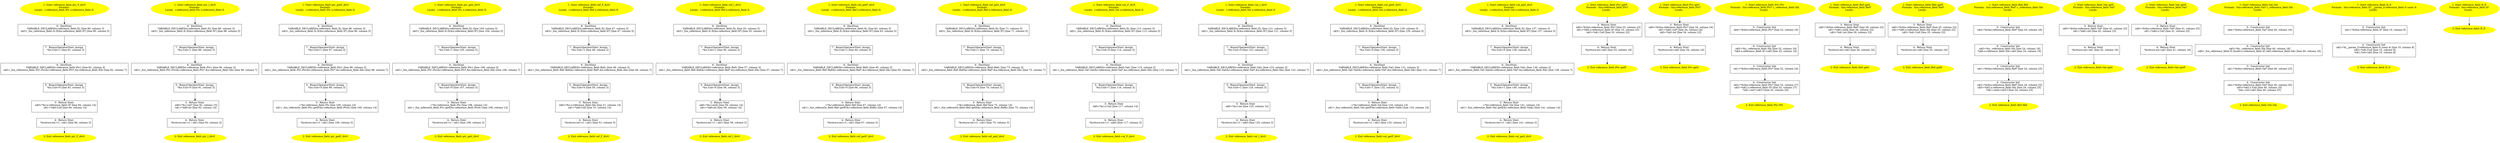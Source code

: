 /* @generated */
digraph cfg {
"ptr_F_div0#reference_field#14005768761742554773.fa7bac24d70ab0b747e7fb5360157c5f_1" [label="1: Start reference_field::ptr_F_div0\nFormals: \nLocals:  r:reference_field::Ptr x:reference_field::X \n  " color=yellow style=filled]
	

	 "ptr_F_div0#reference_field#14005768761742554773.fa7bac24d70ab0b747e7fb5360157c5f_1" -> "ptr_F_div0#reference_field#14005768761742554773.fa7bac24d70ab0b747e7fb5360157c5f_8" ;
"ptr_F_div0#reference_field#14005768761742554773.fa7bac24d70ab0b747e7fb5360157c5f_2" [label="2: Exit reference_field::ptr_F_div0 \n  " color=yellow style=filled]
	

"ptr_F_div0#reference_field#14005768761742554773.fa7bac24d70ab0b747e7fb5360157c5f_3" [label="3:  Return Stmt \n   n$0=*&r.x:reference_field::X* [line 84, column 14]\n  n$1=*n$0.f:int [line 84, column 14]\n " shape="box"]
	

	 "ptr_F_div0#reference_field#14005768761742554773.fa7bac24d70ab0b747e7fb5360157c5f_3" -> "ptr_F_div0#reference_field#14005768761742554773.fa7bac24d70ab0b747e7fb5360157c5f_4" ;
"ptr_F_div0#reference_field#14005768761742554773.fa7bac24d70ab0b747e7fb5360157c5f_4" [label="4:  Return Stmt \n   *&return:int=(1 / n$1) [line 84, column 3]\n " shape="box"]
	

	 "ptr_F_div0#reference_field#14005768761742554773.fa7bac24d70ab0b747e7fb5360157c5f_4" -> "ptr_F_div0#reference_field#14005768761742554773.fa7bac24d70ab0b747e7fb5360157c5f_2" ;
"ptr_F_div0#reference_field#14005768761742554773.fa7bac24d70ab0b747e7fb5360157c5f_5" [label="5:  BinaryOperatorStmt: Assign \n   *&x.f:int=0 [line 83, column 3]\n " shape="box"]
	

	 "ptr_F_div0#reference_field#14005768761742554773.fa7bac24d70ab0b747e7fb5360157c5f_5" -> "ptr_F_div0#reference_field#14005768761742554773.fa7bac24d70ab0b747e7fb5360157c5f_3" ;
"ptr_F_div0#reference_field#14005768761742554773.fa7bac24d70ab0b747e7fb5360157c5f_6" [label="6:  DeclStmt \n   VARIABLE_DECLARED(r:reference_field::Ptr); [line 82, column 3]\n  n$2=_fun_reference_field::Ptr::Ptr(&r:reference_field::Ptr*,&x:reference_field::X&) [line 82, column 7]\n " shape="box"]
	

	 "ptr_F_div0#reference_field#14005768761742554773.fa7bac24d70ab0b747e7fb5360157c5f_6" -> "ptr_F_div0#reference_field#14005768761742554773.fa7bac24d70ab0b747e7fb5360157c5f_5" ;
"ptr_F_div0#reference_field#14005768761742554773.fa7bac24d70ab0b747e7fb5360157c5f_7" [label="7:  BinaryOperatorStmt: Assign \n   *&x.f:int=1 [line 81, column 3]\n " shape="box"]
	

	 "ptr_F_div0#reference_field#14005768761742554773.fa7bac24d70ab0b747e7fb5360157c5f_7" -> "ptr_F_div0#reference_field#14005768761742554773.fa7bac24d70ab0b747e7fb5360157c5f_6" ;
"ptr_F_div0#reference_field#14005768761742554773.fa7bac24d70ab0b747e7fb5360157c5f_8" [label="8:  DeclStmt \n   VARIABLE_DECLARED(x:reference_field::X); [line 80, column 3]\n  n$3=_fun_reference_field::X::X(&x:reference_field::X*) [line 80, column 5]\n " shape="box"]
	

	 "ptr_F_div0#reference_field#14005768761742554773.fa7bac24d70ab0b747e7fb5360157c5f_8" -> "ptr_F_div0#reference_field#14005768761742554773.fa7bac24d70ab0b747e7fb5360157c5f_7" ;
"ptr_I_div0#reference_field#18255668366877010738.5b1f39b2d5e2810cbdbf96621d88c2d0_1" [label="1: Start reference_field::ptr_I_div0\nFormals: \nLocals:  r:reference_field::Ptr x:reference_field::X \n  " color=yellow style=filled]
	

	 "ptr_I_div0#reference_field#18255668366877010738.5b1f39b2d5e2810cbdbf96621d88c2d0_1" -> "ptr_I_div0#reference_field#18255668366877010738.5b1f39b2d5e2810cbdbf96621d88c2d0_8" ;
"ptr_I_div0#reference_field#18255668366877010738.5b1f39b2d5e2810cbdbf96621d88c2d0_2" [label="2: Exit reference_field::ptr_I_div0 \n  " color=yellow style=filled]
	

"ptr_I_div0#reference_field#18255668366877010738.5b1f39b2d5e2810cbdbf96621d88c2d0_3" [label="3:  Return Stmt \n   n$0=*&r.i:int* [line 92, column 15]\n  n$1=*n$0:int [line 92, column 14]\n " shape="box"]
	

	 "ptr_I_div0#reference_field#18255668366877010738.5b1f39b2d5e2810cbdbf96621d88c2d0_3" -> "ptr_I_div0#reference_field#18255668366877010738.5b1f39b2d5e2810cbdbf96621d88c2d0_4" ;
"ptr_I_div0#reference_field#18255668366877010738.5b1f39b2d5e2810cbdbf96621d88c2d0_4" [label="4:  Return Stmt \n   *&return:int=(1 / n$1) [line 92, column 3]\n " shape="box"]
	

	 "ptr_I_div0#reference_field#18255668366877010738.5b1f39b2d5e2810cbdbf96621d88c2d0_4" -> "ptr_I_div0#reference_field#18255668366877010738.5b1f39b2d5e2810cbdbf96621d88c2d0_2" ;
"ptr_I_div0#reference_field#18255668366877010738.5b1f39b2d5e2810cbdbf96621d88c2d0_5" [label="5:  BinaryOperatorStmt: Assign \n   *&x.f:int=0 [line 91, column 3]\n " shape="box"]
	

	 "ptr_I_div0#reference_field#18255668366877010738.5b1f39b2d5e2810cbdbf96621d88c2d0_5" -> "ptr_I_div0#reference_field#18255668366877010738.5b1f39b2d5e2810cbdbf96621d88c2d0_3" ;
"ptr_I_div0#reference_field#18255668366877010738.5b1f39b2d5e2810cbdbf96621d88c2d0_6" [label="6:  DeclStmt \n   VARIABLE_DECLARED(r:reference_field::Ptr); [line 90, column 3]\n  n$2=_fun_reference_field::Ptr::Ptr(&r:reference_field::Ptr*,&x:reference_field::X&) [line 90, column 7]\n " shape="box"]
	

	 "ptr_I_div0#reference_field#18255668366877010738.5b1f39b2d5e2810cbdbf96621d88c2d0_6" -> "ptr_I_div0#reference_field#18255668366877010738.5b1f39b2d5e2810cbdbf96621d88c2d0_5" ;
"ptr_I_div0#reference_field#18255668366877010738.5b1f39b2d5e2810cbdbf96621d88c2d0_7" [label="7:  BinaryOperatorStmt: Assign \n   *&x.f:int=1 [line 89, column 3]\n " shape="box"]
	

	 "ptr_I_div0#reference_field#18255668366877010738.5b1f39b2d5e2810cbdbf96621d88c2d0_7" -> "ptr_I_div0#reference_field#18255668366877010738.5b1f39b2d5e2810cbdbf96621d88c2d0_6" ;
"ptr_I_div0#reference_field#18255668366877010738.5b1f39b2d5e2810cbdbf96621d88c2d0_8" [label="8:  DeclStmt \n   VARIABLE_DECLARED(x:reference_field::X); [line 88, column 3]\n  n$3=_fun_reference_field::X::X(&x:reference_field::X*) [line 88, column 5]\n " shape="box"]
	

	 "ptr_I_div0#reference_field#18255668366877010738.5b1f39b2d5e2810cbdbf96621d88c2d0_8" -> "ptr_I_div0#reference_field#18255668366877010738.5b1f39b2d5e2810cbdbf96621d88c2d0_7" ;
"ptr_getF_div0#reference_field#3337646019334387234.41e241b3e1d6a6f7c629a1c6ca69cf07_1" [label="1: Start reference_field::ptr_getF_div0\nFormals: \nLocals:  r:reference_field::Ptr x:reference_field::X \n  " color=yellow style=filled]
	

	 "ptr_getF_div0#reference_field#3337646019334387234.41e241b3e1d6a6f7c629a1c6ca69cf07_1" -> "ptr_getF_div0#reference_field#3337646019334387234.41e241b3e1d6a6f7c629a1c6ca69cf07_8" ;
"ptr_getF_div0#reference_field#3337646019334387234.41e241b3e1d6a6f7c629a1c6ca69cf07_2" [label="2: Exit reference_field::ptr_getF_div0 \n  " color=yellow style=filled]
	

"ptr_getF_div0#reference_field#3337646019334387234.41e241b3e1d6a6f7c629a1c6ca69cf07_3" [label="3:  Return Stmt \n   _=*&r:reference_field::Ptr [line 100, column 14]\n  n$1=_fun_reference_field::Ptr::getF(&r:reference_field::Ptr&) [line 100, column 14]\n " shape="box"]
	

	 "ptr_getF_div0#reference_field#3337646019334387234.41e241b3e1d6a6f7c629a1c6ca69cf07_3" -> "ptr_getF_div0#reference_field#3337646019334387234.41e241b3e1d6a6f7c629a1c6ca69cf07_4" ;
"ptr_getF_div0#reference_field#3337646019334387234.41e241b3e1d6a6f7c629a1c6ca69cf07_4" [label="4:  Return Stmt \n   *&return:int=(1 / n$1) [line 100, column 3]\n " shape="box"]
	

	 "ptr_getF_div0#reference_field#3337646019334387234.41e241b3e1d6a6f7c629a1c6ca69cf07_4" -> "ptr_getF_div0#reference_field#3337646019334387234.41e241b3e1d6a6f7c629a1c6ca69cf07_2" ;
"ptr_getF_div0#reference_field#3337646019334387234.41e241b3e1d6a6f7c629a1c6ca69cf07_5" [label="5:  BinaryOperatorStmt: Assign \n   *&x.f:int=0 [line 99, column 3]\n " shape="box"]
	

	 "ptr_getF_div0#reference_field#3337646019334387234.41e241b3e1d6a6f7c629a1c6ca69cf07_5" -> "ptr_getF_div0#reference_field#3337646019334387234.41e241b3e1d6a6f7c629a1c6ca69cf07_3" ;
"ptr_getF_div0#reference_field#3337646019334387234.41e241b3e1d6a6f7c629a1c6ca69cf07_6" [label="6:  DeclStmt \n   VARIABLE_DECLARED(r:reference_field::Ptr); [line 98, column 3]\n  n$2=_fun_reference_field::Ptr::Ptr(&r:reference_field::Ptr*,&x:reference_field::X&) [line 98, column 7]\n " shape="box"]
	

	 "ptr_getF_div0#reference_field#3337646019334387234.41e241b3e1d6a6f7c629a1c6ca69cf07_6" -> "ptr_getF_div0#reference_field#3337646019334387234.41e241b3e1d6a6f7c629a1c6ca69cf07_5" ;
"ptr_getF_div0#reference_field#3337646019334387234.41e241b3e1d6a6f7c629a1c6ca69cf07_7" [label="7:  BinaryOperatorStmt: Assign \n   *&x.f:int=1 [line 97, column 3]\n " shape="box"]
	

	 "ptr_getF_div0#reference_field#3337646019334387234.41e241b3e1d6a6f7c629a1c6ca69cf07_7" -> "ptr_getF_div0#reference_field#3337646019334387234.41e241b3e1d6a6f7c629a1c6ca69cf07_6" ;
"ptr_getF_div0#reference_field#3337646019334387234.41e241b3e1d6a6f7c629a1c6ca69cf07_8" [label="8:  DeclStmt \n   VARIABLE_DECLARED(x:reference_field::X); [line 96, column 3]\n  n$3=_fun_reference_field::X::X(&x:reference_field::X*) [line 96, column 5]\n " shape="box"]
	

	 "ptr_getF_div0#reference_field#3337646019334387234.41e241b3e1d6a6f7c629a1c6ca69cf07_8" -> "ptr_getF_div0#reference_field#3337646019334387234.41e241b3e1d6a6f7c629a1c6ca69cf07_7" ;
"ptr_getI_div0#reference_field#2818660867908728453.99667cea541002986498839338031f13_1" [label="1: Start reference_field::ptr_getI_div0\nFormals: \nLocals:  r:reference_field::Ptr x:reference_field::X \n  " color=yellow style=filled]
	

	 "ptr_getI_div0#reference_field#2818660867908728453.99667cea541002986498839338031f13_1" -> "ptr_getI_div0#reference_field#2818660867908728453.99667cea541002986498839338031f13_8" ;
"ptr_getI_div0#reference_field#2818660867908728453.99667cea541002986498839338031f13_2" [label="2: Exit reference_field::ptr_getI_div0 \n  " color=yellow style=filled]
	

"ptr_getI_div0#reference_field#2818660867908728453.99667cea541002986498839338031f13_3" [label="3:  Return Stmt \n   _=*&r:reference_field::Ptr [line 108, column 14]\n  n$1=_fun_reference_field::Ptr::getI(&r:reference_field::Ptr&) [line 108, column 14]\n " shape="box"]
	

	 "ptr_getI_div0#reference_field#2818660867908728453.99667cea541002986498839338031f13_3" -> "ptr_getI_div0#reference_field#2818660867908728453.99667cea541002986498839338031f13_4" ;
"ptr_getI_div0#reference_field#2818660867908728453.99667cea541002986498839338031f13_4" [label="4:  Return Stmt \n   *&return:int=(1 / n$1) [line 108, column 3]\n " shape="box"]
	

	 "ptr_getI_div0#reference_field#2818660867908728453.99667cea541002986498839338031f13_4" -> "ptr_getI_div0#reference_field#2818660867908728453.99667cea541002986498839338031f13_2" ;
"ptr_getI_div0#reference_field#2818660867908728453.99667cea541002986498839338031f13_5" [label="5:  BinaryOperatorStmt: Assign \n   *&x.f:int=0 [line 107, column 3]\n " shape="box"]
	

	 "ptr_getI_div0#reference_field#2818660867908728453.99667cea541002986498839338031f13_5" -> "ptr_getI_div0#reference_field#2818660867908728453.99667cea541002986498839338031f13_3" ;
"ptr_getI_div0#reference_field#2818660867908728453.99667cea541002986498839338031f13_6" [label="6:  DeclStmt \n   VARIABLE_DECLARED(r:reference_field::Ptr); [line 106, column 3]\n  n$2=_fun_reference_field::Ptr::Ptr(&r:reference_field::Ptr*,&x:reference_field::X&) [line 106, column 7]\n " shape="box"]
	

	 "ptr_getI_div0#reference_field#2818660867908728453.99667cea541002986498839338031f13_6" -> "ptr_getI_div0#reference_field#2818660867908728453.99667cea541002986498839338031f13_5" ;
"ptr_getI_div0#reference_field#2818660867908728453.99667cea541002986498839338031f13_7" [label="7:  BinaryOperatorStmt: Assign \n   *&x.f:int=1 [line 105, column 3]\n " shape="box"]
	

	 "ptr_getI_div0#reference_field#2818660867908728453.99667cea541002986498839338031f13_7" -> "ptr_getI_div0#reference_field#2818660867908728453.99667cea541002986498839338031f13_6" ;
"ptr_getI_div0#reference_field#2818660867908728453.99667cea541002986498839338031f13_8" [label="8:  DeclStmt \n   VARIABLE_DECLARED(x:reference_field::X); [line 104, column 3]\n  n$3=_fun_reference_field::X::X(&x:reference_field::X*) [line 104, column 5]\n " shape="box"]
	

	 "ptr_getI_div0#reference_field#2818660867908728453.99667cea541002986498839338031f13_8" -> "ptr_getI_div0#reference_field#2818660867908728453.99667cea541002986498839338031f13_7" ;
"ref_F_div0#reference_field#11041134718140208132.6e58f8c7050613499e915a7d12b0f081_1" [label="1: Start reference_field::ref_F_div0\nFormals: \nLocals:  r:reference_field::Ref x:reference_field::X \n  " color=yellow style=filled]
	

	 "ref_F_div0#reference_field#11041134718140208132.6e58f8c7050613499e915a7d12b0f081_1" -> "ref_F_div0#reference_field#11041134718140208132.6e58f8c7050613499e915a7d12b0f081_8" ;
"ref_F_div0#reference_field#11041134718140208132.6e58f8c7050613499e915a7d12b0f081_2" [label="2: Exit reference_field::ref_F_div0 \n  " color=yellow style=filled]
	

"ref_F_div0#reference_field#11041134718140208132.6e58f8c7050613499e915a7d12b0f081_3" [label="3:  Return Stmt \n   n$0=*&r.x:reference_field::X& [line 51, column 14]\n  n$1=*n$0.f:int [line 51, column 14]\n " shape="box"]
	

	 "ref_F_div0#reference_field#11041134718140208132.6e58f8c7050613499e915a7d12b0f081_3" -> "ref_F_div0#reference_field#11041134718140208132.6e58f8c7050613499e915a7d12b0f081_4" ;
"ref_F_div0#reference_field#11041134718140208132.6e58f8c7050613499e915a7d12b0f081_4" [label="4:  Return Stmt \n   *&return:int=(1 / n$1) [line 51, column 3]\n " shape="box"]
	

	 "ref_F_div0#reference_field#11041134718140208132.6e58f8c7050613499e915a7d12b0f081_4" -> "ref_F_div0#reference_field#11041134718140208132.6e58f8c7050613499e915a7d12b0f081_2" ;
"ref_F_div0#reference_field#11041134718140208132.6e58f8c7050613499e915a7d12b0f081_5" [label="5:  BinaryOperatorStmt: Assign \n   *&x.f:int=0 [line 50, column 3]\n " shape="box"]
	

	 "ref_F_div0#reference_field#11041134718140208132.6e58f8c7050613499e915a7d12b0f081_5" -> "ref_F_div0#reference_field#11041134718140208132.6e58f8c7050613499e915a7d12b0f081_3" ;
"ref_F_div0#reference_field#11041134718140208132.6e58f8c7050613499e915a7d12b0f081_6" [label="6:  DeclStmt \n   VARIABLE_DECLARED(r:reference_field::Ref); [line 49, column 3]\n  n$2=_fun_reference_field::Ref::Ref(&r:reference_field::Ref*,&x:reference_field::X&) [line 49, column 7]\n " shape="box"]
	

	 "ref_F_div0#reference_field#11041134718140208132.6e58f8c7050613499e915a7d12b0f081_6" -> "ref_F_div0#reference_field#11041134718140208132.6e58f8c7050613499e915a7d12b0f081_5" ;
"ref_F_div0#reference_field#11041134718140208132.6e58f8c7050613499e915a7d12b0f081_7" [label="7:  BinaryOperatorStmt: Assign \n   *&x.f:int=1 [line 48, column 3]\n " shape="box"]
	

	 "ref_F_div0#reference_field#11041134718140208132.6e58f8c7050613499e915a7d12b0f081_7" -> "ref_F_div0#reference_field#11041134718140208132.6e58f8c7050613499e915a7d12b0f081_6" ;
"ref_F_div0#reference_field#11041134718140208132.6e58f8c7050613499e915a7d12b0f081_8" [label="8:  DeclStmt \n   VARIABLE_DECLARED(x:reference_field::X); [line 47, column 3]\n  n$3=_fun_reference_field::X::X(&x:reference_field::X*) [line 47, column 5]\n " shape="box"]
	

	 "ref_F_div0#reference_field#11041134718140208132.6e58f8c7050613499e915a7d12b0f081_8" -> "ref_F_div0#reference_field#11041134718140208132.6e58f8c7050613499e915a7d12b0f081_7" ;
"ref_I_div0#reference_field#12578013844532400739.b911fdef1ca9c73b658bff3d5d964b9b_1" [label="1: Start reference_field::ref_I_div0\nFormals: \nLocals:  r:reference_field::Ref x:reference_field::X \n  " color=yellow style=filled]
	

	 "ref_I_div0#reference_field#12578013844532400739.b911fdef1ca9c73b658bff3d5d964b9b_1" -> "ref_I_div0#reference_field#12578013844532400739.b911fdef1ca9c73b658bff3d5d964b9b_8" ;
"ref_I_div0#reference_field#12578013844532400739.b911fdef1ca9c73b658bff3d5d964b9b_2" [label="2: Exit reference_field::ref_I_div0 \n  " color=yellow style=filled]
	

"ref_I_div0#reference_field#12578013844532400739.b911fdef1ca9c73b658bff3d5d964b9b_3" [label="3:  Return Stmt \n   n$0=*&r.i:int& [line 59, column 14]\n  n$1=*n$0:int [line 59, column 14]\n " shape="box"]
	

	 "ref_I_div0#reference_field#12578013844532400739.b911fdef1ca9c73b658bff3d5d964b9b_3" -> "ref_I_div0#reference_field#12578013844532400739.b911fdef1ca9c73b658bff3d5d964b9b_4" ;
"ref_I_div0#reference_field#12578013844532400739.b911fdef1ca9c73b658bff3d5d964b9b_4" [label="4:  Return Stmt \n   *&return:int=(1 / n$1) [line 59, column 3]\n " shape="box"]
	

	 "ref_I_div0#reference_field#12578013844532400739.b911fdef1ca9c73b658bff3d5d964b9b_4" -> "ref_I_div0#reference_field#12578013844532400739.b911fdef1ca9c73b658bff3d5d964b9b_2" ;
"ref_I_div0#reference_field#12578013844532400739.b911fdef1ca9c73b658bff3d5d964b9b_5" [label="5:  BinaryOperatorStmt: Assign \n   *&x.f:int=0 [line 58, column 3]\n " shape="box"]
	

	 "ref_I_div0#reference_field#12578013844532400739.b911fdef1ca9c73b658bff3d5d964b9b_5" -> "ref_I_div0#reference_field#12578013844532400739.b911fdef1ca9c73b658bff3d5d964b9b_3" ;
"ref_I_div0#reference_field#12578013844532400739.b911fdef1ca9c73b658bff3d5d964b9b_6" [label="6:  DeclStmt \n   VARIABLE_DECLARED(r:reference_field::Ref); [line 57, column 3]\n  n$2=_fun_reference_field::Ref::Ref(&r:reference_field::Ref*,&x:reference_field::X&) [line 57, column 7]\n " shape="box"]
	

	 "ref_I_div0#reference_field#12578013844532400739.b911fdef1ca9c73b658bff3d5d964b9b_6" -> "ref_I_div0#reference_field#12578013844532400739.b911fdef1ca9c73b658bff3d5d964b9b_5" ;
"ref_I_div0#reference_field#12578013844532400739.b911fdef1ca9c73b658bff3d5d964b9b_7" [label="7:  BinaryOperatorStmt: Assign \n   *&x.f:int=1 [line 56, column 3]\n " shape="box"]
	

	 "ref_I_div0#reference_field#12578013844532400739.b911fdef1ca9c73b658bff3d5d964b9b_7" -> "ref_I_div0#reference_field#12578013844532400739.b911fdef1ca9c73b658bff3d5d964b9b_6" ;
"ref_I_div0#reference_field#12578013844532400739.b911fdef1ca9c73b658bff3d5d964b9b_8" [label="8:  DeclStmt \n   VARIABLE_DECLARED(x:reference_field::X); [line 55, column 3]\n  n$3=_fun_reference_field::X::X(&x:reference_field::X*) [line 55, column 5]\n " shape="box"]
	

	 "ref_I_div0#reference_field#12578013844532400739.b911fdef1ca9c73b658bff3d5d964b9b_8" -> "ref_I_div0#reference_field#12578013844532400739.b911fdef1ca9c73b658bff3d5d964b9b_7" ;
"ref_getF_div0#reference_field#2481930918988851369.2dc7181f26bf9bad7c2f06846f4d7ec4_1" [label="1: Start reference_field::ref_getF_div0\nFormals: \nLocals:  r:reference_field::Ref x:reference_field::X \n  " color=yellow style=filled]
	

	 "ref_getF_div0#reference_field#2481930918988851369.2dc7181f26bf9bad7c2f06846f4d7ec4_1" -> "ref_getF_div0#reference_field#2481930918988851369.2dc7181f26bf9bad7c2f06846f4d7ec4_8" ;
"ref_getF_div0#reference_field#2481930918988851369.2dc7181f26bf9bad7c2f06846f4d7ec4_2" [label="2: Exit reference_field::ref_getF_div0 \n  " color=yellow style=filled]
	

"ref_getF_div0#reference_field#2481930918988851369.2dc7181f26bf9bad7c2f06846f4d7ec4_3" [label="3:  Return Stmt \n   _=*&r:reference_field::Ref [line 67, column 14]\n  n$1=_fun_reference_field::Ref::getF(&r:reference_field::Ref&) [line 67, column 14]\n " shape="box"]
	

	 "ref_getF_div0#reference_field#2481930918988851369.2dc7181f26bf9bad7c2f06846f4d7ec4_3" -> "ref_getF_div0#reference_field#2481930918988851369.2dc7181f26bf9bad7c2f06846f4d7ec4_4" ;
"ref_getF_div0#reference_field#2481930918988851369.2dc7181f26bf9bad7c2f06846f4d7ec4_4" [label="4:  Return Stmt \n   *&return:int=(1 / n$1) [line 67, column 3]\n " shape="box"]
	

	 "ref_getF_div0#reference_field#2481930918988851369.2dc7181f26bf9bad7c2f06846f4d7ec4_4" -> "ref_getF_div0#reference_field#2481930918988851369.2dc7181f26bf9bad7c2f06846f4d7ec4_2" ;
"ref_getF_div0#reference_field#2481930918988851369.2dc7181f26bf9bad7c2f06846f4d7ec4_5" [label="5:  BinaryOperatorStmt: Assign \n   *&x.f:int=0 [line 66, column 3]\n " shape="box"]
	

	 "ref_getF_div0#reference_field#2481930918988851369.2dc7181f26bf9bad7c2f06846f4d7ec4_5" -> "ref_getF_div0#reference_field#2481930918988851369.2dc7181f26bf9bad7c2f06846f4d7ec4_3" ;
"ref_getF_div0#reference_field#2481930918988851369.2dc7181f26bf9bad7c2f06846f4d7ec4_6" [label="6:  DeclStmt \n   VARIABLE_DECLARED(r:reference_field::Ref); [line 65, column 3]\n  n$2=_fun_reference_field::Ref::Ref(&r:reference_field::Ref*,&x:reference_field::X&) [line 65, column 7]\n " shape="box"]
	

	 "ref_getF_div0#reference_field#2481930918988851369.2dc7181f26bf9bad7c2f06846f4d7ec4_6" -> "ref_getF_div0#reference_field#2481930918988851369.2dc7181f26bf9bad7c2f06846f4d7ec4_5" ;
"ref_getF_div0#reference_field#2481930918988851369.2dc7181f26bf9bad7c2f06846f4d7ec4_7" [label="7:  BinaryOperatorStmt: Assign \n   *&x.f:int=1 [line 64, column 3]\n " shape="box"]
	

	 "ref_getF_div0#reference_field#2481930918988851369.2dc7181f26bf9bad7c2f06846f4d7ec4_7" -> "ref_getF_div0#reference_field#2481930918988851369.2dc7181f26bf9bad7c2f06846f4d7ec4_6" ;
"ref_getF_div0#reference_field#2481930918988851369.2dc7181f26bf9bad7c2f06846f4d7ec4_8" [label="8:  DeclStmt \n   VARIABLE_DECLARED(x:reference_field::X); [line 63, column 3]\n  n$3=_fun_reference_field::X::X(&x:reference_field::X*) [line 63, column 5]\n " shape="box"]
	

	 "ref_getF_div0#reference_field#2481930918988851369.2dc7181f26bf9bad7c2f06846f4d7ec4_8" -> "ref_getF_div0#reference_field#2481930918988851369.2dc7181f26bf9bad7c2f06846f4d7ec4_7" ;
"ref_getI_div0#reference_field#17267881158640772750.8919328183561d84930ec2a40da70667_1" [label="1: Start reference_field::ref_getI_div0\nFormals: \nLocals:  r:reference_field::Ref x:reference_field::X \n  " color=yellow style=filled]
	

	 "ref_getI_div0#reference_field#17267881158640772750.8919328183561d84930ec2a40da70667_1" -> "ref_getI_div0#reference_field#17267881158640772750.8919328183561d84930ec2a40da70667_8" ;
"ref_getI_div0#reference_field#17267881158640772750.8919328183561d84930ec2a40da70667_2" [label="2: Exit reference_field::ref_getI_div0 \n  " color=yellow style=filled]
	

"ref_getI_div0#reference_field#17267881158640772750.8919328183561d84930ec2a40da70667_3" [label="3:  Return Stmt \n   _=*&r:reference_field::Ref [line 75, column 14]\n  n$1=_fun_reference_field::Ref::getI(&r:reference_field::Ref&) [line 75, column 14]\n " shape="box"]
	

	 "ref_getI_div0#reference_field#17267881158640772750.8919328183561d84930ec2a40da70667_3" -> "ref_getI_div0#reference_field#17267881158640772750.8919328183561d84930ec2a40da70667_4" ;
"ref_getI_div0#reference_field#17267881158640772750.8919328183561d84930ec2a40da70667_4" [label="4:  Return Stmt \n   *&return:int=(1 / n$1) [line 75, column 3]\n " shape="box"]
	

	 "ref_getI_div0#reference_field#17267881158640772750.8919328183561d84930ec2a40da70667_4" -> "ref_getI_div0#reference_field#17267881158640772750.8919328183561d84930ec2a40da70667_2" ;
"ref_getI_div0#reference_field#17267881158640772750.8919328183561d84930ec2a40da70667_5" [label="5:  BinaryOperatorStmt: Assign \n   *&x.f:int=0 [line 74, column 3]\n " shape="box"]
	

	 "ref_getI_div0#reference_field#17267881158640772750.8919328183561d84930ec2a40da70667_5" -> "ref_getI_div0#reference_field#17267881158640772750.8919328183561d84930ec2a40da70667_3" ;
"ref_getI_div0#reference_field#17267881158640772750.8919328183561d84930ec2a40da70667_6" [label="6:  DeclStmt \n   VARIABLE_DECLARED(r:reference_field::Ref); [line 73, column 3]\n  n$2=_fun_reference_field::Ref::Ref(&r:reference_field::Ref*,&x:reference_field::X&) [line 73, column 7]\n " shape="box"]
	

	 "ref_getI_div0#reference_field#17267881158640772750.8919328183561d84930ec2a40da70667_6" -> "ref_getI_div0#reference_field#17267881158640772750.8919328183561d84930ec2a40da70667_5" ;
"ref_getI_div0#reference_field#17267881158640772750.8919328183561d84930ec2a40da70667_7" [label="7:  BinaryOperatorStmt: Assign \n   *&x.f:int=1 [line 72, column 3]\n " shape="box"]
	

	 "ref_getI_div0#reference_field#17267881158640772750.8919328183561d84930ec2a40da70667_7" -> "ref_getI_div0#reference_field#17267881158640772750.8919328183561d84930ec2a40da70667_6" ;
"ref_getI_div0#reference_field#17267881158640772750.8919328183561d84930ec2a40da70667_8" [label="8:  DeclStmt \n   VARIABLE_DECLARED(x:reference_field::X); [line 71, column 3]\n  n$3=_fun_reference_field::X::X(&x:reference_field::X*) [line 71, column 5]\n " shape="box"]
	

	 "ref_getI_div0#reference_field#17267881158640772750.8919328183561d84930ec2a40da70667_8" -> "ref_getI_div0#reference_field#17267881158640772750.8919328183561d84930ec2a40da70667_7" ;
"val_F_div0#reference_field#8428286850923379914.8fdee85eabf77b0016437fa0006d373c_1" [label="1: Start reference_field::val_F_div0\nFormals: \nLocals:  r:reference_field::Val x:reference_field::X \n  " color=yellow style=filled]
	

	 "val_F_div0#reference_field#8428286850923379914.8fdee85eabf77b0016437fa0006d373c_1" -> "val_F_div0#reference_field#8428286850923379914.8fdee85eabf77b0016437fa0006d373c_8" ;
"val_F_div0#reference_field#8428286850923379914.8fdee85eabf77b0016437fa0006d373c_2" [label="2: Exit reference_field::val_F_div0 \n  " color=yellow style=filled]
	

"val_F_div0#reference_field#8428286850923379914.8fdee85eabf77b0016437fa0006d373c_3" [label="3:  Return Stmt \n   n$0=*&r.x.f:int [line 117, column 14]\n " shape="box"]
	

	 "val_F_div0#reference_field#8428286850923379914.8fdee85eabf77b0016437fa0006d373c_3" -> "val_F_div0#reference_field#8428286850923379914.8fdee85eabf77b0016437fa0006d373c_4" ;
"val_F_div0#reference_field#8428286850923379914.8fdee85eabf77b0016437fa0006d373c_4" [label="4:  Return Stmt \n   *&return:int=(1 / n$0) [line 117, column 3]\n " shape="box"]
	

	 "val_F_div0#reference_field#8428286850923379914.8fdee85eabf77b0016437fa0006d373c_4" -> "val_F_div0#reference_field#8428286850923379914.8fdee85eabf77b0016437fa0006d373c_2" ;
"val_F_div0#reference_field#8428286850923379914.8fdee85eabf77b0016437fa0006d373c_5" [label="5:  BinaryOperatorStmt: Assign \n   *&x.f:int=1 [line 116, column 3]\n " shape="box"]
	

	 "val_F_div0#reference_field#8428286850923379914.8fdee85eabf77b0016437fa0006d373c_5" -> "val_F_div0#reference_field#8428286850923379914.8fdee85eabf77b0016437fa0006d373c_3" ;
"val_F_div0#reference_field#8428286850923379914.8fdee85eabf77b0016437fa0006d373c_6" [label="6:  DeclStmt \n   VARIABLE_DECLARED(r:reference_field::Val); [line 115, column 3]\n  n$1=_fun_reference_field::Val::Val(&r:reference_field::Val*,&x:reference_field::X&) [line 115, column 7]\n " shape="box"]
	

	 "val_F_div0#reference_field#8428286850923379914.8fdee85eabf77b0016437fa0006d373c_6" -> "val_F_div0#reference_field#8428286850923379914.8fdee85eabf77b0016437fa0006d373c_5" ;
"val_F_div0#reference_field#8428286850923379914.8fdee85eabf77b0016437fa0006d373c_7" [label="7:  BinaryOperatorStmt: Assign \n   *&x.f:int=0 [line 114, column 3]\n " shape="box"]
	

	 "val_F_div0#reference_field#8428286850923379914.8fdee85eabf77b0016437fa0006d373c_7" -> "val_F_div0#reference_field#8428286850923379914.8fdee85eabf77b0016437fa0006d373c_6" ;
"val_F_div0#reference_field#8428286850923379914.8fdee85eabf77b0016437fa0006d373c_8" [label="8:  DeclStmt \n   VARIABLE_DECLARED(x:reference_field::X); [line 113, column 3]\n  n$2=_fun_reference_field::X::X(&x:reference_field::X*) [line 113, column 5]\n " shape="box"]
	

	 "val_F_div0#reference_field#8428286850923379914.8fdee85eabf77b0016437fa0006d373c_8" -> "val_F_div0#reference_field#8428286850923379914.8fdee85eabf77b0016437fa0006d373c_7" ;
"val_I_div0#reference_field#17788064844610257149.11b45a3e82e229e7a7714480217c1af3_1" [label="1: Start reference_field::val_I_div0\nFormals: \nLocals:  r:reference_field::Val x:reference_field::X \n  " color=yellow style=filled]
	

	 "val_I_div0#reference_field#17788064844610257149.11b45a3e82e229e7a7714480217c1af3_1" -> "val_I_div0#reference_field#17788064844610257149.11b45a3e82e229e7a7714480217c1af3_8" ;
"val_I_div0#reference_field#17788064844610257149.11b45a3e82e229e7a7714480217c1af3_2" [label="2: Exit reference_field::val_I_div0 \n  " color=yellow style=filled]
	

"val_I_div0#reference_field#17788064844610257149.11b45a3e82e229e7a7714480217c1af3_3" [label="3:  Return Stmt \n   n$0=*&r.i:int [line 125, column 14]\n " shape="box"]
	

	 "val_I_div0#reference_field#17788064844610257149.11b45a3e82e229e7a7714480217c1af3_3" -> "val_I_div0#reference_field#17788064844610257149.11b45a3e82e229e7a7714480217c1af3_4" ;
"val_I_div0#reference_field#17788064844610257149.11b45a3e82e229e7a7714480217c1af3_4" [label="4:  Return Stmt \n   *&return:int=(1 / n$0) [line 125, column 3]\n " shape="box"]
	

	 "val_I_div0#reference_field#17788064844610257149.11b45a3e82e229e7a7714480217c1af3_4" -> "val_I_div0#reference_field#17788064844610257149.11b45a3e82e229e7a7714480217c1af3_2" ;
"val_I_div0#reference_field#17788064844610257149.11b45a3e82e229e7a7714480217c1af3_5" [label="5:  BinaryOperatorStmt: Assign \n   *&x.f:int=1 [line 124, column 3]\n " shape="box"]
	

	 "val_I_div0#reference_field#17788064844610257149.11b45a3e82e229e7a7714480217c1af3_5" -> "val_I_div0#reference_field#17788064844610257149.11b45a3e82e229e7a7714480217c1af3_3" ;
"val_I_div0#reference_field#17788064844610257149.11b45a3e82e229e7a7714480217c1af3_6" [label="6:  DeclStmt \n   VARIABLE_DECLARED(r:reference_field::Val); [line 123, column 3]\n  n$1=_fun_reference_field::Val::Val(&r:reference_field::Val*,&x:reference_field::X&) [line 123, column 7]\n " shape="box"]
	

	 "val_I_div0#reference_field#17788064844610257149.11b45a3e82e229e7a7714480217c1af3_6" -> "val_I_div0#reference_field#17788064844610257149.11b45a3e82e229e7a7714480217c1af3_5" ;
"val_I_div0#reference_field#17788064844610257149.11b45a3e82e229e7a7714480217c1af3_7" [label="7:  BinaryOperatorStmt: Assign \n   *&x.f:int=0 [line 122, column 3]\n " shape="box"]
	

	 "val_I_div0#reference_field#17788064844610257149.11b45a3e82e229e7a7714480217c1af3_7" -> "val_I_div0#reference_field#17788064844610257149.11b45a3e82e229e7a7714480217c1af3_6" ;
"val_I_div0#reference_field#17788064844610257149.11b45a3e82e229e7a7714480217c1af3_8" [label="8:  DeclStmt \n   VARIABLE_DECLARED(x:reference_field::X); [line 121, column 3]\n  n$2=_fun_reference_field::X::X(&x:reference_field::X*) [line 121, column 5]\n " shape="box"]
	

	 "val_I_div0#reference_field#17788064844610257149.11b45a3e82e229e7a7714480217c1af3_8" -> "val_I_div0#reference_field#17788064844610257149.11b45a3e82e229e7a7714480217c1af3_7" ;
"val_getF_div0#reference_field#16910887455441500799.24fc3c9591435f1b92c06c5c7da4bd2e_1" [label="1: Start reference_field::val_getF_div0\nFormals: \nLocals:  r:reference_field::Val x:reference_field::X \n  " color=yellow style=filled]
	

	 "val_getF_div0#reference_field#16910887455441500799.24fc3c9591435f1b92c06c5c7da4bd2e_1" -> "val_getF_div0#reference_field#16910887455441500799.24fc3c9591435f1b92c06c5c7da4bd2e_8" ;
"val_getF_div0#reference_field#16910887455441500799.24fc3c9591435f1b92c06c5c7da4bd2e_2" [label="2: Exit reference_field::val_getF_div0 \n  " color=yellow style=filled]
	

"val_getF_div0#reference_field#16910887455441500799.24fc3c9591435f1b92c06c5c7da4bd2e_3" [label="3:  Return Stmt \n   _=*&r:reference_field::Val [line 133, column 14]\n  n$1=_fun_reference_field::Val::getF(&r:reference_field::Val&) [line 133, column 14]\n " shape="box"]
	

	 "val_getF_div0#reference_field#16910887455441500799.24fc3c9591435f1b92c06c5c7da4bd2e_3" -> "val_getF_div0#reference_field#16910887455441500799.24fc3c9591435f1b92c06c5c7da4bd2e_4" ;
"val_getF_div0#reference_field#16910887455441500799.24fc3c9591435f1b92c06c5c7da4bd2e_4" [label="4:  Return Stmt \n   *&return:int=(1 / n$1) [line 133, column 3]\n " shape="box"]
	

	 "val_getF_div0#reference_field#16910887455441500799.24fc3c9591435f1b92c06c5c7da4bd2e_4" -> "val_getF_div0#reference_field#16910887455441500799.24fc3c9591435f1b92c06c5c7da4bd2e_2" ;
"val_getF_div0#reference_field#16910887455441500799.24fc3c9591435f1b92c06c5c7da4bd2e_5" [label="5:  BinaryOperatorStmt: Assign \n   *&x.f:int=1 [line 132, column 3]\n " shape="box"]
	

	 "val_getF_div0#reference_field#16910887455441500799.24fc3c9591435f1b92c06c5c7da4bd2e_5" -> "val_getF_div0#reference_field#16910887455441500799.24fc3c9591435f1b92c06c5c7da4bd2e_3" ;
"val_getF_div0#reference_field#16910887455441500799.24fc3c9591435f1b92c06c5c7da4bd2e_6" [label="6:  DeclStmt \n   VARIABLE_DECLARED(r:reference_field::Val); [line 131, column 3]\n  n$2=_fun_reference_field::Val::Val(&r:reference_field::Val*,&x:reference_field::X&) [line 131, column 7]\n " shape="box"]
	

	 "val_getF_div0#reference_field#16910887455441500799.24fc3c9591435f1b92c06c5c7da4bd2e_6" -> "val_getF_div0#reference_field#16910887455441500799.24fc3c9591435f1b92c06c5c7da4bd2e_5" ;
"val_getF_div0#reference_field#16910887455441500799.24fc3c9591435f1b92c06c5c7da4bd2e_7" [label="7:  BinaryOperatorStmt: Assign \n   *&x.f:int=0 [line 130, column 3]\n " shape="box"]
	

	 "val_getF_div0#reference_field#16910887455441500799.24fc3c9591435f1b92c06c5c7da4bd2e_7" -> "val_getF_div0#reference_field#16910887455441500799.24fc3c9591435f1b92c06c5c7da4bd2e_6" ;
"val_getF_div0#reference_field#16910887455441500799.24fc3c9591435f1b92c06c5c7da4bd2e_8" [label="8:  DeclStmt \n   VARIABLE_DECLARED(x:reference_field::X); [line 129, column 3]\n  n$3=_fun_reference_field::X::X(&x:reference_field::X*) [line 129, column 5]\n " shape="box"]
	

	 "val_getF_div0#reference_field#16910887455441500799.24fc3c9591435f1b92c06c5c7da4bd2e_8" -> "val_getF_div0#reference_field#16910887455441500799.24fc3c9591435f1b92c06c5c7da4bd2e_7" ;
"val_getI_div0#reference_field#1916539470996695608.683d462cf87abbc81874a14e4872564a_1" [label="1: Start reference_field::val_getI_div0\nFormals: \nLocals:  r:reference_field::Val x:reference_field::X \n  " color=yellow style=filled]
	

	 "val_getI_div0#reference_field#1916539470996695608.683d462cf87abbc81874a14e4872564a_1" -> "val_getI_div0#reference_field#1916539470996695608.683d462cf87abbc81874a14e4872564a_8" ;
"val_getI_div0#reference_field#1916539470996695608.683d462cf87abbc81874a14e4872564a_2" [label="2: Exit reference_field::val_getI_div0 \n  " color=yellow style=filled]
	

"val_getI_div0#reference_field#1916539470996695608.683d462cf87abbc81874a14e4872564a_3" [label="3:  Return Stmt \n   _=*&r:reference_field::Val [line 141, column 14]\n  n$1=_fun_reference_field::Val::getI(&r:reference_field::Val&) [line 141, column 14]\n " shape="box"]
	

	 "val_getI_div0#reference_field#1916539470996695608.683d462cf87abbc81874a14e4872564a_3" -> "val_getI_div0#reference_field#1916539470996695608.683d462cf87abbc81874a14e4872564a_4" ;
"val_getI_div0#reference_field#1916539470996695608.683d462cf87abbc81874a14e4872564a_4" [label="4:  Return Stmt \n   *&return:int=(1 / n$1) [line 141, column 3]\n " shape="box"]
	

	 "val_getI_div0#reference_field#1916539470996695608.683d462cf87abbc81874a14e4872564a_4" -> "val_getI_div0#reference_field#1916539470996695608.683d462cf87abbc81874a14e4872564a_2" ;
"val_getI_div0#reference_field#1916539470996695608.683d462cf87abbc81874a14e4872564a_5" [label="5:  BinaryOperatorStmt: Assign \n   *&x.f:int=1 [line 140, column 3]\n " shape="box"]
	

	 "val_getI_div0#reference_field#1916539470996695608.683d462cf87abbc81874a14e4872564a_5" -> "val_getI_div0#reference_field#1916539470996695608.683d462cf87abbc81874a14e4872564a_3" ;
"val_getI_div0#reference_field#1916539470996695608.683d462cf87abbc81874a14e4872564a_6" [label="6:  DeclStmt \n   VARIABLE_DECLARED(r:reference_field::Val); [line 139, column 3]\n  n$2=_fun_reference_field::Val::Val(&r:reference_field::Val*,&x:reference_field::X&) [line 139, column 7]\n " shape="box"]
	

	 "val_getI_div0#reference_field#1916539470996695608.683d462cf87abbc81874a14e4872564a_6" -> "val_getI_div0#reference_field#1916539470996695608.683d462cf87abbc81874a14e4872564a_5" ;
"val_getI_div0#reference_field#1916539470996695608.683d462cf87abbc81874a14e4872564a_7" [label="7:  BinaryOperatorStmt: Assign \n   *&x.f:int=0 [line 138, column 3]\n " shape="box"]
	

	 "val_getI_div0#reference_field#1916539470996695608.683d462cf87abbc81874a14e4872564a_7" -> "val_getI_div0#reference_field#1916539470996695608.683d462cf87abbc81874a14e4872564a_6" ;
"val_getI_div0#reference_field#1916539470996695608.683d462cf87abbc81874a14e4872564a_8" [label="8:  DeclStmt \n   VARIABLE_DECLARED(x:reference_field::X); [line 137, column 3]\n  n$3=_fun_reference_field::X::X(&x:reference_field::X*) [line 137, column 5]\n " shape="box"]
	

	 "val_getI_div0#reference_field#1916539470996695608.683d462cf87abbc81874a14e4872564a_8" -> "val_getI_div0#reference_field#1916539470996695608.683d462cf87abbc81874a14e4872564a_7" ;
"getF#Ptr#reference_field#(6867936719957773992).53c4cdb31ea7c9aac827b2830f575dd5_1" [label="1: Start reference_field::Ptr::getF\nFormals:  this:reference_field::Ptr*\nLocals:  \n  " color=yellow style=filled]
	

	 "getF#Ptr#reference_field#(6867936719957773992).53c4cdb31ea7c9aac827b2830f575dd5_1" -> "getF#Ptr#reference_field#(6867936719957773992).53c4cdb31ea7c9aac827b2830f575dd5_3" ;
"getF#Ptr#reference_field#(6867936719957773992).53c4cdb31ea7c9aac827b2830f575dd5_2" [label="2: Exit reference_field::Ptr::getF \n  " color=yellow style=filled]
	

"getF#Ptr#reference_field#(6867936719957773992).53c4cdb31ea7c9aac827b2830f575dd5_3" [label="3:  Return Stmt \n   n$0=*&this:reference_field::Ptr* [line 33, column 23]\n  n$1=*n$0.x:reference_field::X* [line 33, column 23]\n  n$2=*n$1.f:int [line 33, column 23]\n " shape="box"]
	

	 "getF#Ptr#reference_field#(6867936719957773992).53c4cdb31ea7c9aac827b2830f575dd5_3" -> "getF#Ptr#reference_field#(6867936719957773992).53c4cdb31ea7c9aac827b2830f575dd5_4" ;
"getF#Ptr#reference_field#(6867936719957773992).53c4cdb31ea7c9aac827b2830f575dd5_4" [label="4:  Return Stmt \n   *&return:int=n$2 [line 33, column 16]\n " shape="box"]
	

	 "getF#Ptr#reference_field#(6867936719957773992).53c4cdb31ea7c9aac827b2830f575dd5_4" -> "getF#Ptr#reference_field#(6867936719957773992).53c4cdb31ea7c9aac827b2830f575dd5_2" ;
"getI#Ptr#reference_field#(9990830118718700597).db587e508ad6680b9c85197fd72992d4_1" [label="1: Start reference_field::Ptr::getI\nFormals:  this:reference_field::Ptr*\nLocals:  \n  " color=yellow style=filled]
	

	 "getI#Ptr#reference_field#(9990830118718700597).db587e508ad6680b9c85197fd72992d4_1" -> "getI#Ptr#reference_field#(9990830118718700597).db587e508ad6680b9c85197fd72992d4_3" ;
"getI#Ptr#reference_field#(9990830118718700597).db587e508ad6680b9c85197fd72992d4_2" [label="2: Exit reference_field::Ptr::getI \n  " color=yellow style=filled]
	

"getI#Ptr#reference_field#(9990830118718700597).db587e508ad6680b9c85197fd72992d4_3" [label="3:  Return Stmt \n   n$0=*&this:reference_field::Ptr* [line 34, column 24]\n  n$1=*n$0.i:int* [line 34, column 24]\n  n$2=*n$1:int [line 34, column 23]\n " shape="box"]
	

	 "getI#Ptr#reference_field#(9990830118718700597).db587e508ad6680b9c85197fd72992d4_3" -> "getI#Ptr#reference_field#(9990830118718700597).db587e508ad6680b9c85197fd72992d4_4" ;
"getI#Ptr#reference_field#(9990830118718700597).db587e508ad6680b9c85197fd72992d4_4" [label="4:  Return Stmt \n   *&return:int=n$2 [line 34, column 16]\n " shape="box"]
	

	 "getI#Ptr#reference_field#(9990830118718700597).db587e508ad6680b9c85197fd72992d4_4" -> "getI#Ptr#reference_field#(9990830118718700597).db587e508ad6680b9c85197fd72992d4_2" ;
"Ptr#Ptr#reference_field#{5303596330455874677}.6286ccfb3e7bb6a38414e8d313496188_1" [label="1: Start reference_field::Ptr::Ptr\nFormals:  this:reference_field::Ptr* r_:reference_field::X&\nLocals:  \n  " color=yellow style=filled]
	

	 "Ptr#Ptr#reference_field#{5303596330455874677}.6286ccfb3e7bb6a38414e8d313496188_1" -> "Ptr#Ptr#reference_field#{5303596330455874677}.6286ccfb3e7bb6a38414e8d313496188_5" ;
"Ptr#Ptr#reference_field#{5303596330455874677}.6286ccfb3e7bb6a38414e8d313496188_2" [label="2: Exit reference_field::Ptr::Ptr \n  " color=yellow style=filled]
	

"Ptr#Ptr#reference_field#{5303596330455874677}.6286ccfb3e7bb6a38414e8d313496188_3" [label="3:  Constructor Init \n   n$1=*&this:reference_field::Ptr* [line 32, column 24]\n " shape="box"]
	

	 "Ptr#Ptr#reference_field#{5303596330455874677}.6286ccfb3e7bb6a38414e8d313496188_3" -> "Ptr#Ptr#reference_field#{5303596330455874677}.6286ccfb3e7bb6a38414e8d313496188_4" ;
"Ptr#Ptr#reference_field#{5303596330455874677}.6286ccfb3e7bb6a38414e8d313496188_4" [label="4:  Constructor Init \n   n$2=*&this:reference_field::Ptr* [line 32, column 27]\n  n$3=*n$2.x:reference_field::X* [line 32, column 27]\n  *n$1.i:int*=n$3.f [line 32, column 24]\n " shape="box"]
	

	 "Ptr#Ptr#reference_field#{5303596330455874677}.6286ccfb3e7bb6a38414e8d313496188_4" -> "Ptr#Ptr#reference_field#{5303596330455874677}.6286ccfb3e7bb6a38414e8d313496188_2" ;
"Ptr#Ptr#reference_field#{5303596330455874677}.6286ccfb3e7bb6a38414e8d313496188_5" [label="5:  Constructor Init \n   n$4=*&this:reference_field::Ptr* [line 32, column 16]\n " shape="box"]
	

	 "Ptr#Ptr#reference_field#{5303596330455874677}.6286ccfb3e7bb6a38414e8d313496188_5" -> "Ptr#Ptr#reference_field#{5303596330455874677}.6286ccfb3e7bb6a38414e8d313496188_6" ;
"Ptr#Ptr#reference_field#{5303596330455874677}.6286ccfb3e7bb6a38414e8d313496188_6" [label="6:  Constructor Init \n   n$5=*&r_:reference_field::X& [line 32, column 19]\n  *n$4.x:reference_field::X*=n$5 [line 32, column 16]\n " shape="box"]
	

	 "Ptr#Ptr#reference_field#{5303596330455874677}.6286ccfb3e7bb6a38414e8d313496188_6" -> "Ptr#Ptr#reference_field#{5303596330455874677}.6286ccfb3e7bb6a38414e8d313496188_3" ;
"getI#Ref#reference_field#(11319674367674692208).ab98b8b3de535d47d4b70092fc16ce37_1" [label="1: Start reference_field::Ref::getI\nFormals:  this:reference_field::Ref*\nLocals:  \n  " color=yellow style=filled]
	

	 "getI#Ref#reference_field#(11319674367674692208).ab98b8b3de535d47d4b70092fc16ce37_1" -> "getI#Ref#reference_field#(11319674367674692208).ab98b8b3de535d47d4b70092fc16ce37_3" ;
"getI#Ref#reference_field#(11319674367674692208).ab98b8b3de535d47d4b70092fc16ce37_2" [label="2: Exit reference_field::Ref::getI \n  " color=yellow style=filled]
	

"getI#Ref#reference_field#(11319674367674692208).ab98b8b3de535d47d4b70092fc16ce37_3" [label="3:  Return Stmt \n   n$0=*&this:reference_field::Ref* [line 26, column 23]\n  n$1=*n$0.i:int& [line 26, column 23]\n  n$2=*n$1:int [line 26, column 23]\n " shape="box"]
	

	 "getI#Ref#reference_field#(11319674367674692208).ab98b8b3de535d47d4b70092fc16ce37_3" -> "getI#Ref#reference_field#(11319674367674692208).ab98b8b3de535d47d4b70092fc16ce37_4" ;
"getI#Ref#reference_field#(11319674367674692208).ab98b8b3de535d47d4b70092fc16ce37_4" [label="4:  Return Stmt \n   *&return:int=n$2 [line 26, column 16]\n " shape="box"]
	

	 "getI#Ref#reference_field#(11319674367674692208).ab98b8b3de535d47d4b70092fc16ce37_4" -> "getI#Ref#reference_field#(11319674367674692208).ab98b8b3de535d47d4b70092fc16ce37_2" ;
"getF#Ref#reference_field#(4333270831228787341).d47ae80c78316dac2e24a22fc076cf41_1" [label="1: Start reference_field::Ref::getF\nFormals:  this:reference_field::Ref*\nLocals:  \n  " color=yellow style=filled]
	

	 "getF#Ref#reference_field#(4333270831228787341).d47ae80c78316dac2e24a22fc076cf41_1" -> "getF#Ref#reference_field#(4333270831228787341).d47ae80c78316dac2e24a22fc076cf41_3" ;
"getF#Ref#reference_field#(4333270831228787341).d47ae80c78316dac2e24a22fc076cf41_2" [label="2: Exit reference_field::Ref::getF \n  " color=yellow style=filled]
	

"getF#Ref#reference_field#(4333270831228787341).d47ae80c78316dac2e24a22fc076cf41_3" [label="3:  Return Stmt \n   n$0=*&this:reference_field::Ref* [line 25, column 23]\n  n$1=*n$0.x:reference_field::X& [line 25, column 23]\n  n$2=*n$1.f:int [line 25, column 23]\n " shape="box"]
	

	 "getF#Ref#reference_field#(4333270831228787341).d47ae80c78316dac2e24a22fc076cf41_3" -> "getF#Ref#reference_field#(4333270831228787341).d47ae80c78316dac2e24a22fc076cf41_4" ;
"getF#Ref#reference_field#(4333270831228787341).d47ae80c78316dac2e24a22fc076cf41_4" [label="4:  Return Stmt \n   *&return:int=n$2 [line 25, column 16]\n " shape="box"]
	

	 "getF#Ref#reference_field#(4333270831228787341).d47ae80c78316dac2e24a22fc076cf41_4" -> "getF#Ref#reference_field#(4333270831228787341).d47ae80c78316dac2e24a22fc076cf41_2" ;
"Ref#Ref#reference_field#{697437612503217650}.9df85b3faaec5d8e4c0cd91a43436f31_1" [label="1: Start reference_field::Ref::Ref\nFormals:  this:reference_field::Ref* r_:reference_field::X&\nLocals:  \n  " color=yellow style=filled]
	

	 "Ref#Ref#reference_field#{697437612503217650}.9df85b3faaec5d8e4c0cd91a43436f31_1" -> "Ref#Ref#reference_field#{697437612503217650}.9df85b3faaec5d8e4c0cd91a43436f31_5" ;
"Ref#Ref#reference_field#{697437612503217650}.9df85b3faaec5d8e4c0cd91a43436f31_2" [label="2: Exit reference_field::Ref::Ref \n  " color=yellow style=filled]
	

"Ref#Ref#reference_field#{697437612503217650}.9df85b3faaec5d8e4c0cd91a43436f31_3" [label="3:  Constructor Init \n   n$1=*&this:reference_field::Ref* [line 24, column 23]\n " shape="box"]
	

	 "Ref#Ref#reference_field#{697437612503217650}.9df85b3faaec5d8e4c0cd91a43436f31_3" -> "Ref#Ref#reference_field#{697437612503217650}.9df85b3faaec5d8e4c0cd91a43436f31_4" ;
"Ref#Ref#reference_field#{697437612503217650}.9df85b3faaec5d8e4c0cd91a43436f31_4" [label="4:  Constructor Init \n   n$2=*&this:reference_field::Ref* [line 24, column 25]\n  n$3=*n$2.x:reference_field::X& [line 24, column 25]\n  *n$1.i:int&=n$3.f [line 24, column 23]\n " shape="box"]
	

	 "Ref#Ref#reference_field#{697437612503217650}.9df85b3faaec5d8e4c0cd91a43436f31_4" -> "Ref#Ref#reference_field#{697437612503217650}.9df85b3faaec5d8e4c0cd91a43436f31_2" ;
"Ref#Ref#reference_field#{697437612503217650}.9df85b3faaec5d8e4c0cd91a43436f31_5" [label="5:  Constructor Init \n   n$4=*&this:reference_field::Ref* [line 24, column 16]\n " shape="box"]
	

	 "Ref#Ref#reference_field#{697437612503217650}.9df85b3faaec5d8e4c0cd91a43436f31_5" -> "Ref#Ref#reference_field#{697437612503217650}.9df85b3faaec5d8e4c0cd91a43436f31_6" ;
"Ref#Ref#reference_field#{697437612503217650}.9df85b3faaec5d8e4c0cd91a43436f31_6" [label="6:  Constructor Init \n   n$5=*&r_:reference_field::X& [line 24, column 18]\n  *n$4.x:reference_field::X&=n$5 [line 24, column 16]\n " shape="box"]
	

	 "Ref#Ref#reference_field#{697437612503217650}.9df85b3faaec5d8e4c0cd91a43436f31_6" -> "Ref#Ref#reference_field#{697437612503217650}.9df85b3faaec5d8e4c0cd91a43436f31_3" ;
"getI#Val#reference_field#(5092177944978041506).c3db07b6697824cd689cc81f71b31e2a_1" [label="1: Start reference_field::Val::getI\nFormals:  this:reference_field::Val*\nLocals:  \n  " color=yellow style=filled]
	

	 "getI#Val#reference_field#(5092177944978041506).c3db07b6697824cd689cc81f71b31e2a_1" -> "getI#Val#reference_field#(5092177944978041506).c3db07b6697824cd689cc81f71b31e2a_3" ;
"getI#Val#reference_field#(5092177944978041506).c3db07b6697824cd689cc81f71b31e2a_2" [label="2: Exit reference_field::Val::getI \n  " color=yellow style=filled]
	

"getI#Val#reference_field#(5092177944978041506).c3db07b6697824cd689cc81f71b31e2a_3" [label="3:  Return Stmt \n   n$0=*&this:reference_field::Val* [line 42, column 23]\n  n$1=*n$0.i:int [line 42, column 23]\n " shape="box"]
	

	 "getI#Val#reference_field#(5092177944978041506).c3db07b6697824cd689cc81f71b31e2a_3" -> "getI#Val#reference_field#(5092177944978041506).c3db07b6697824cd689cc81f71b31e2a_4" ;
"getI#Val#reference_field#(5092177944978041506).c3db07b6697824cd689cc81f71b31e2a_4" [label="4:  Return Stmt \n   *&return:int=n$1 [line 42, column 16]\n " shape="box"]
	

	 "getI#Val#reference_field#(5092177944978041506).c3db07b6697824cd689cc81f71b31e2a_4" -> "getI#Val#reference_field#(5092177944978041506).c3db07b6697824cd689cc81f71b31e2a_2" ;
"getF#Val#reference_field#(5603383781744538435).f0720826d9b8abc0c6259038f1412318_1" [label="1: Start reference_field::Val::getF\nFormals:  this:reference_field::Val*\nLocals:  \n  " color=yellow style=filled]
	

	 "getF#Val#reference_field#(5603383781744538435).f0720826d9b8abc0c6259038f1412318_1" -> "getF#Val#reference_field#(5603383781744538435).f0720826d9b8abc0c6259038f1412318_3" ;
"getF#Val#reference_field#(5603383781744538435).f0720826d9b8abc0c6259038f1412318_2" [label="2: Exit reference_field::Val::getF \n  " color=yellow style=filled]
	

"getF#Val#reference_field#(5603383781744538435).f0720826d9b8abc0c6259038f1412318_3" [label="3:  Return Stmt \n   n$0=*&this:reference_field::Val* [line 41, column 23]\n  n$1=*n$0.x.f:int [line 41, column 23]\n " shape="box"]
	

	 "getF#Val#reference_field#(5603383781744538435).f0720826d9b8abc0c6259038f1412318_3" -> "getF#Val#reference_field#(5603383781744538435).f0720826d9b8abc0c6259038f1412318_4" ;
"getF#Val#reference_field#(5603383781744538435).f0720826d9b8abc0c6259038f1412318_4" [label="4:  Return Stmt \n   *&return:int=n$1 [line 41, column 16]\n " shape="box"]
	

	 "getF#Val#reference_field#(5603383781744538435).f0720826d9b8abc0c6259038f1412318_4" -> "getF#Val#reference_field#(5603383781744538435).f0720826d9b8abc0c6259038f1412318_2" ;
"Val#Val#reference_field#{4788856549917862568}.b7d1ec35256cbe6a05257dc23f16dca0_1" [label="1: Start reference_field::Val::Val\nFormals:  this:reference_field::Val* r_:reference_field::X&\nLocals:  \n  " color=yellow style=filled]
	

	 "Val#Val#reference_field#{4788856549917862568}.b7d1ec35256cbe6a05257dc23f16dca0_1" -> "Val#Val#reference_field#{4788856549917862568}.b7d1ec35256cbe6a05257dc23f16dca0_5" ;
"Val#Val#reference_field#{4788856549917862568}.b7d1ec35256cbe6a05257dc23f16dca0_2" [label="2: Exit reference_field::Val::Val \n  " color=yellow style=filled]
	

"Val#Val#reference_field#{4788856549917862568}.b7d1ec35256cbe6a05257dc23f16dca0_3" [label="3:  Constructor Init \n   n$1=*&this:reference_field::Val* [line 40, column 23]\n " shape="box"]
	

	 "Val#Val#reference_field#{4788856549917862568}.b7d1ec35256cbe6a05257dc23f16dca0_3" -> "Val#Val#reference_field#{4788856549917862568}.b7d1ec35256cbe6a05257dc23f16dca0_4" ;
"Val#Val#reference_field#{4788856549917862568}.b7d1ec35256cbe6a05257dc23f16dca0_4" [label="4:  Constructor Init \n   n$2=*&this:reference_field::Val* [line 40, column 25]\n  n$3=*n$2.x.f:int [line 40, column 25]\n  *n$1.i:int=n$3 [line 40, column 23]\n " shape="box"]
	

	 "Val#Val#reference_field#{4788856549917862568}.b7d1ec35256cbe6a05257dc23f16dca0_4" -> "Val#Val#reference_field#{4788856549917862568}.b7d1ec35256cbe6a05257dc23f16dca0_2" ;
"Val#Val#reference_field#{4788856549917862568}.b7d1ec35256cbe6a05257dc23f16dca0_5" [label="5:  Constructor Init \n   n$4=*&this:reference_field::Val* [line 40, column 16]\n " shape="box"]
	

	 "Val#Val#reference_field#{4788856549917862568}.b7d1ec35256cbe6a05257dc23f16dca0_5" -> "Val#Val#reference_field#{4788856549917862568}.b7d1ec35256cbe6a05257dc23f16dca0_6" ;
"Val#Val#reference_field#{4788856549917862568}.b7d1ec35256cbe6a05257dc23f16dca0_6" [label="6:  Constructor Init \n   n$5=*&r_:reference_field::X& [line 40, column 18]\n  n$6=_fun_reference_field::X::X(n$4.x:reference_field::X*,n$5:reference_field::X&) [line 40, column 16]\n " shape="box"]
	

	 "Val#Val#reference_field#{4788856549917862568}.b7d1ec35256cbe6a05257dc23f16dca0_6" -> "Val#Val#reference_field#{4788856549917862568}.b7d1ec35256cbe6a05257dc23f16dca0_3" ;
"X#X#reference_field#{14378536680571594526}.5931bc923643f498cd8fbe886d381d15_1" [label="1: Start reference_field::X::X\nFormals:  this:reference_field::X* __param_0:reference_field::X const &\nLocals:  \n  " color=yellow style=filled]
	

	 "X#X#reference_field#{14378536680571594526}.5931bc923643f498cd8fbe886d381d15_1" -> "X#X#reference_field#{14378536680571594526}.5931bc923643f498cd8fbe886d381d15_3" ;
"X#X#reference_field#{14378536680571594526}.5931bc923643f498cd8fbe886d381d15_2" [label="2: Exit reference_field::X::X \n  " color=yellow style=filled]
	

"X#X#reference_field#{14378536680571594526}.5931bc923643f498cd8fbe886d381d15_3" [label="3:  Constructor Init \n   n$1=*&this:reference_field::X* [line 10, column 8]\n " shape="box"]
	

	 "X#X#reference_field#{14378536680571594526}.5931bc923643f498cd8fbe886d381d15_3" -> "X#X#reference_field#{14378536680571594526}.5931bc923643f498cd8fbe886d381d15_4" ;
"X#X#reference_field#{14378536680571594526}.5931bc923643f498cd8fbe886d381d15_4" [label="4:  Constructor Init \n   n$2=*&__param_0:reference_field::X const & [line 10, column 8]\n  n$3=*n$2.f:int [line 10, column 8]\n  *n$1.f:int=n$3 [line 10, column 8]\n " shape="box"]
	

	 "X#X#reference_field#{14378536680571594526}.5931bc923643f498cd8fbe886d381d15_4" -> "X#X#reference_field#{14378536680571594526}.5931bc923643f498cd8fbe886d381d15_2" ;
"X#X#reference_field#{3492669295766283357}.5726e095a607366ecb73dddc4f6c2504_1" [label="1: Start reference_field::X::X\nFormals:  this:reference_field::X*\nLocals:  \n  " color=yellow style=filled]
	

	 "X#X#reference_field#{3492669295766283357}.5726e095a607366ecb73dddc4f6c2504_1" -> "X#X#reference_field#{3492669295766283357}.5726e095a607366ecb73dddc4f6c2504_2" ;
"X#X#reference_field#{3492669295766283357}.5726e095a607366ecb73dddc4f6c2504_2" [label="2: Exit reference_field::X::X \n  " color=yellow style=filled]
	

}
